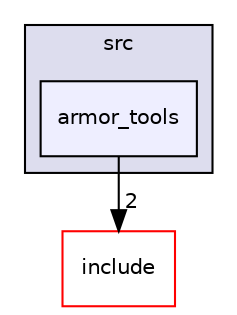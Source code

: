 digraph "C:/Users/Canfresco/Desktop/UNI/EXPERIMENTAL ROBOTICS LABORATORY/Assignment 1/ExperimentalRoboticsLab-Assignment-1/robocluedo/src/armor_tools" {
  compound=true
  node [ fontsize="10", fontname="Helvetica"];
  edge [ labelfontsize="10", labelfontname="Helvetica"];
  subgraph clusterdir_4ac2bbdaf5848812856158bd323f30d5 {
    graph [ bgcolor="#ddddee", pencolor="black", label="src" fontname="Helvetica", fontsize="10", URL="dir_4ac2bbdaf5848812856158bd323f30d5.html"]
  dir_0530d91c25da38928ceb5c0019b84e46 [shape=box, label="armor_tools", style="filled", fillcolor="#eeeeff", pencolor="black", URL="dir_0530d91c25da38928ceb5c0019b84e46.html"];
  }
  dir_ec261d9df9f363fa2ac4f7b3d53e2eff [shape=box label="include" fillcolor="white" style="filled" color="red" URL="dir_ec261d9df9f363fa2ac4f7b3d53e2eff.html"];
  dir_0530d91c25da38928ceb5c0019b84e46->dir_ec261d9df9f363fa2ac4f7b3d53e2eff [headlabel="2", labeldistance=1.5 headhref="dir_000011_000005.html"];
}
